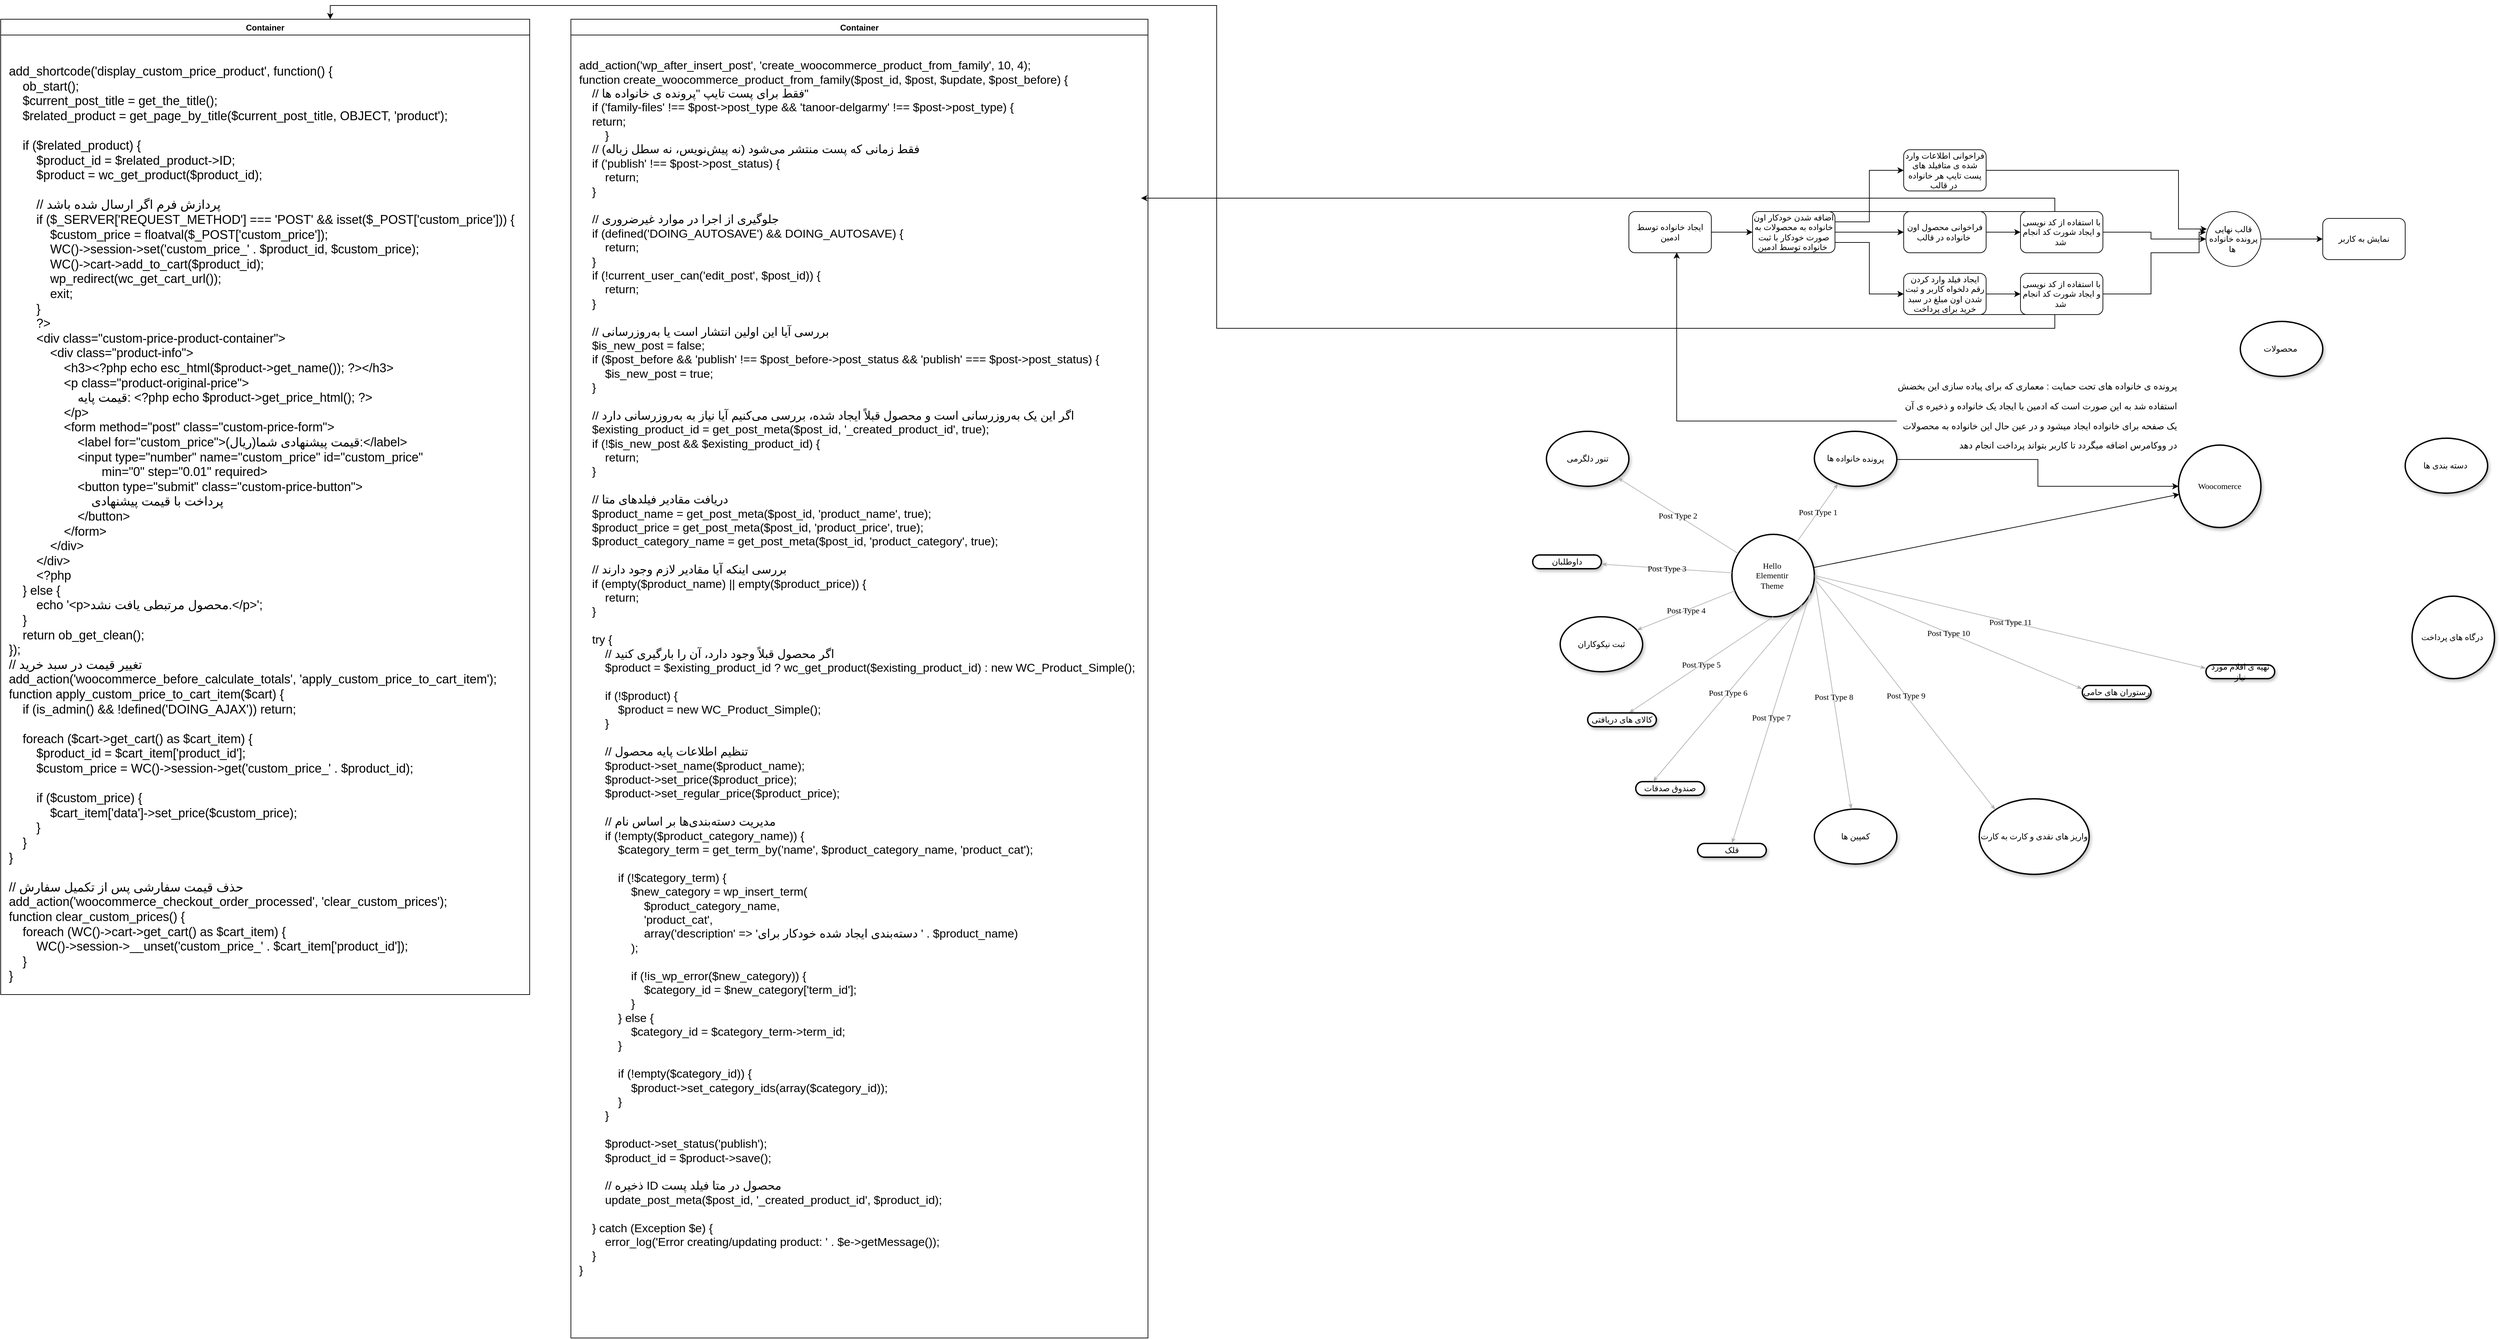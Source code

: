 <mxfile version="26.2.13">
  <diagram name="Page-1" id="ad52d381-51e7-2e0d-a935-2d0ddd2fd229">
    <mxGraphModel dx="6057" dy="2269" grid="1" gridSize="10" guides="1" tooltips="1" connect="1" arrows="1" fold="1" page="1" pageScale="1" pageWidth="2000" pageHeight="3000" background="none" math="0" shadow="0">
      <root>
        <mxCell id="0" />
        <mxCell id="1" parent="0" />
        <mxCell id="2c924340bb9dbf6c-2" value="تنور دلگرمی" style="ellipse;whiteSpace=wrap;html=1;rounded=1;shadow=1;comic=0;labelBackgroundColor=none;strokeWidth=2;fontFamily=Verdana;fontSize=12;align=center;" parent="1" vertex="1">
          <mxGeometry x="300" y="770" width="120" height="80" as="geometry" />
        </mxCell>
        <mxCell id="ElqqVzK_Yuj_ti55asgk-25" style="edgeStyle=orthogonalEdgeStyle;rounded=0;orthogonalLoop=1;jettySize=auto;html=1;exitX=1;exitY=0.5;exitDx=0;exitDy=0;entryX=0;entryY=0.5;entryDx=0;entryDy=0;" edge="1" parent="1" source="2c924340bb9dbf6c-3" target="ElqqVzK_Yuj_ti55asgk-7">
          <mxGeometry relative="1" as="geometry" />
        </mxCell>
        <mxCell id="2c924340bb9dbf6c-3" value="&lt;span&gt;پرونده خانواده ها&lt;/span&gt;" style="ellipse;whiteSpace=wrap;html=1;rounded=1;shadow=1;comic=0;labelBackgroundColor=none;strokeWidth=2;fontFamily=Verdana;fontSize=12;align=center;rotation=1;" parent="1" vertex="1">
          <mxGeometry x="690" y="770" width="120" height="80" as="geometry" />
        </mxCell>
        <mxCell id="2c924340bb9dbf6c-4" value="Hello&amp;nbsp;&lt;div&gt;Elementir&amp;nbsp;&lt;/div&gt;&lt;div&gt;Theme&amp;nbsp;&lt;/div&gt;" style="ellipse;whiteSpace=wrap;html=1;rounded=1;shadow=1;comic=0;labelBackgroundColor=none;strokeWidth=2;fontFamily=Verdana;fontSize=12;align=center;" parent="1" vertex="1">
          <mxGeometry x="570" y="920" width="120" height="120" as="geometry" />
        </mxCell>
        <mxCell id="2c924340bb9dbf6c-5" value="&lt;span&gt;ثبت نیکوکاران&lt;/span&gt;" style="ellipse;whiteSpace=wrap;html=1;rounded=1;shadow=1;comic=0;labelBackgroundColor=none;strokeWidth=2;fontFamily=Verdana;fontSize=12;align=center;" parent="1" vertex="1">
          <mxGeometry x="320" y="1040" width="120" height="80" as="geometry" />
        </mxCell>
        <mxCell id="2c924340bb9dbf6c-31" value="Post Type 2" style="edgeStyle=none;rounded=1;html=1;labelBackgroundColor=none;startArrow=none;startFill=0;startSize=5;endArrow=classicThin;endFill=1;endSize=5;jettySize=auto;orthogonalLoop=1;strokeColor=#B3B3B3;strokeWidth=1;fontFamily=Verdana;fontSize=12" parent="1" source="2c924340bb9dbf6c-4" target="2c924340bb9dbf6c-2" edge="1">
          <mxGeometry relative="1" as="geometry" />
        </mxCell>
        <mxCell id="2c924340bb9dbf6c-32" value="Post Type 1" style="edgeStyle=none;rounded=1;html=1;labelBackgroundColor=none;startArrow=none;startFill=0;startSize=5;endArrow=classicThin;endFill=1;endSize=5;jettySize=auto;orthogonalLoop=1;strokeColor=#B3B3B3;strokeWidth=1;fontFamily=Verdana;fontSize=12" parent="1" source="2c924340bb9dbf6c-4" target="2c924340bb9dbf6c-3" edge="1">
          <mxGeometry x="0.002" relative="1" as="geometry">
            <mxPoint as="offset" />
          </mxGeometry>
        </mxCell>
        <mxCell id="2c924340bb9dbf6c-33" value="Post Type 4" style="edgeStyle=none;rounded=1;html=1;labelBackgroundColor=none;startArrow=none;startFill=0;startSize=5;endArrow=classicThin;endFill=1;endSize=5;jettySize=auto;orthogonalLoop=1;strokeColor=#B3B3B3;strokeWidth=1;fontFamily=Verdana;fontSize=12" parent="1" source="2c924340bb9dbf6c-4" target="2c924340bb9dbf6c-5" edge="1">
          <mxGeometry relative="1" as="geometry" />
        </mxCell>
        <mxCell id="2c924340bb9dbf6c-60" value="&lt;span&gt;داوطلبان&lt;/span&gt;" style="whiteSpace=wrap;html=1;rounded=1;shadow=1;comic=0;labelBackgroundColor=none;strokeWidth=2;fontFamily=Verdana;fontSize=12;align=center;arcSize=50;" parent="1" vertex="1">
          <mxGeometry x="280" y="950" width="100" height="20" as="geometry" />
        </mxCell>
        <mxCell id="2c924340bb9dbf6c-76" value="Post Type 3" style="edgeStyle=none;rounded=1;html=1;labelBackgroundColor=none;startArrow=none;startFill=0;startSize=5;endArrow=classicThin;endFill=1;endSize=5;jettySize=auto;orthogonalLoop=1;strokeColor=#B3B3B3;strokeWidth=1;fontFamily=Verdana;fontSize=12" parent="1" source="2c924340bb9dbf6c-4" target="2c924340bb9dbf6c-60" edge="1">
          <mxGeometry relative="1" as="geometry" />
        </mxCell>
        <mxCell id="ElqqVzK_Yuj_ti55asgk-1" value="Post Type 5" style="edgeStyle=none;rounded=1;html=1;labelBackgroundColor=none;startArrow=none;startFill=0;startSize=5;endArrow=classicThin;endFill=1;endSize=5;jettySize=auto;orthogonalLoop=1;strokeColor=#B3B3B3;strokeWidth=1;fontFamily=Verdana;fontSize=12;exitX=0.5;exitY=1;exitDx=0;exitDy=0;entryX=0.6;entryY=0;entryDx=0;entryDy=0;entryPerimeter=0;" edge="1" parent="1" source="2c924340bb9dbf6c-4" target="ElqqVzK_Yuj_ti55asgk-2">
          <mxGeometry relative="1" as="geometry">
            <mxPoint x="825" y="990" as="sourcePoint" />
            <mxPoint x="860" y="1030" as="targetPoint" />
          </mxGeometry>
        </mxCell>
        <mxCell id="ElqqVzK_Yuj_ti55asgk-2" value="&lt;span&gt;کالای های دریافتی&lt;/span&gt;" style="whiteSpace=wrap;html=1;rounded=1;shadow=1;comic=0;labelBackgroundColor=none;strokeWidth=2;fontFamily=Verdana;fontSize=12;align=center;arcSize=50;" vertex="1" parent="1">
          <mxGeometry x="360" y="1180" width="100" height="20" as="geometry" />
        </mxCell>
        <mxCell id="ElqqVzK_Yuj_ti55asgk-4" value="&lt;span&gt;صندوق صدقات&lt;/span&gt;" style="whiteSpace=wrap;html=1;rounded=1;shadow=1;comic=0;labelBackgroundColor=none;strokeWidth=2;fontFamily=Verdana;fontSize=12;align=center;arcSize=50;" vertex="1" parent="1">
          <mxGeometry x="430" y="1280" width="100" height="20" as="geometry" />
        </mxCell>
        <mxCell id="ElqqVzK_Yuj_ti55asgk-5" value="Post Type 6" style="edgeStyle=none;rounded=1;html=1;labelBackgroundColor=none;startArrow=none;startFill=0;startSize=5;endArrow=classicThin;endFill=1;endSize=5;jettySize=auto;orthogonalLoop=1;strokeColor=#B3B3B3;strokeWidth=1;fontFamily=Verdana;fontSize=12;exitX=1;exitY=1;exitDx=0;exitDy=0;entryX=0.25;entryY=0;entryDx=0;entryDy=0;" edge="1" parent="1" source="2c924340bb9dbf6c-4" target="ElqqVzK_Yuj_ti55asgk-4">
          <mxGeometry relative="1" as="geometry">
            <mxPoint x="640" y="1050" as="sourcePoint" />
            <mxPoint x="670" y="1140" as="targetPoint" />
          </mxGeometry>
        </mxCell>
        <mxCell id="ElqqVzK_Yuj_ti55asgk-7" value="Woocomerce" style="ellipse;whiteSpace=wrap;html=1;rounded=1;shadow=1;comic=0;labelBackgroundColor=none;strokeWidth=2;fontFamily=Verdana;fontSize=12;align=center;" vertex="1" parent="1">
          <mxGeometry x="1220" y="790" width="120" height="120" as="geometry" />
        </mxCell>
        <mxCell id="ElqqVzK_Yuj_ti55asgk-8" value="محصولات&amp;nbsp;" style="ellipse;whiteSpace=wrap;html=1;rounded=1;shadow=1;comic=0;labelBackgroundColor=none;strokeWidth=2;fontFamily=Verdana;fontSize=12;align=center;" vertex="1" parent="1">
          <mxGeometry x="1310" y="610" width="120" height="80" as="geometry" />
        </mxCell>
        <mxCell id="ElqqVzK_Yuj_ti55asgk-9" value="دسته بندی ها&amp;nbsp;" style="ellipse;whiteSpace=wrap;html=1;rounded=1;shadow=1;comic=0;labelBackgroundColor=none;strokeWidth=2;fontFamily=Verdana;fontSize=12;align=center;" vertex="1" parent="1">
          <mxGeometry x="1550" y="780" width="120" height="80" as="geometry" />
        </mxCell>
        <mxCell id="ElqqVzK_Yuj_ti55asgk-10" value="" style="endArrow=classic;html=1;rounded=0;" edge="1" parent="1" source="2c924340bb9dbf6c-4" target="ElqqVzK_Yuj_ti55asgk-7">
          <mxGeometry width="50" height="50" relative="1" as="geometry">
            <mxPoint x="770" y="1030" as="sourcePoint" />
            <mxPoint x="820" y="980" as="targetPoint" />
          </mxGeometry>
        </mxCell>
        <mxCell id="ElqqVzK_Yuj_ti55asgk-11" value="درگاه های پرداخت&amp;nbsp;" style="ellipse;whiteSpace=wrap;html=1;rounded=1;shadow=1;comic=0;labelBackgroundColor=none;strokeWidth=2;fontFamily=Verdana;fontSize=12;align=center;" vertex="1" parent="1">
          <mxGeometry x="1560" y="1010" width="120" height="120" as="geometry" />
        </mxCell>
        <mxCell id="ElqqVzK_Yuj_ti55asgk-12" value="&lt;span&gt;قلک&lt;/span&gt;" style="whiteSpace=wrap;html=1;rounded=1;shadow=1;comic=0;labelBackgroundColor=none;strokeWidth=2;fontFamily=Verdana;fontSize=12;align=center;arcSize=50;" vertex="1" parent="1">
          <mxGeometry x="520" y="1370" width="100" height="20" as="geometry" />
        </mxCell>
        <mxCell id="ElqqVzK_Yuj_ti55asgk-13" value="Post Type 7" style="edgeStyle=none;rounded=1;html=1;labelBackgroundColor=none;startArrow=none;startFill=0;startSize=5;endArrow=classicThin;endFill=1;endSize=5;jettySize=auto;orthogonalLoop=1;strokeColor=#B3B3B3;strokeWidth=1;fontFamily=Verdana;fontSize=12;exitX=0.95;exitY=0.708;exitDx=0;exitDy=0;entryX=0.5;entryY=0;entryDx=0;entryDy=0;exitPerimeter=0;" edge="1" parent="1" source="2c924340bb9dbf6c-4" target="ElqqVzK_Yuj_ti55asgk-12">
          <mxGeometry relative="1" as="geometry">
            <mxPoint x="682" y="1032" as="sourcePoint" />
            <mxPoint x="655" y="1220" as="targetPoint" />
          </mxGeometry>
        </mxCell>
        <mxCell id="ElqqVzK_Yuj_ti55asgk-14" value="&lt;span&gt;کمپین ها&lt;/span&gt;" style="ellipse;whiteSpace=wrap;html=1;rounded=1;shadow=1;comic=0;labelBackgroundColor=none;strokeWidth=2;fontFamily=Verdana;fontSize=12;align=center;" vertex="1" parent="1">
          <mxGeometry x="690" y="1320" width="120" height="80" as="geometry" />
        </mxCell>
        <mxCell id="ElqqVzK_Yuj_ti55asgk-15" value="Post Type 8" style="edgeStyle=none;rounded=1;html=1;labelBackgroundColor=none;startArrow=none;startFill=0;startSize=5;endArrow=classicThin;endFill=1;endSize=5;jettySize=auto;orthogonalLoop=1;strokeColor=#B3B3B3;strokeWidth=1;fontFamily=Verdana;fontSize=12;exitX=1.017;exitY=0.625;exitDx=0;exitDy=0;exitPerimeter=0;" edge="1" parent="1" source="2c924340bb9dbf6c-4" target="ElqqVzK_Yuj_ti55asgk-14">
          <mxGeometry relative="1" as="geometry">
            <mxPoint x="694" y="1015" as="sourcePoint" />
            <mxPoint x="760" y="1215" as="targetPoint" />
          </mxGeometry>
        </mxCell>
        <mxCell id="ElqqVzK_Yuj_ti55asgk-16" value="&lt;span&gt;واریز های نقدی و کارت به کارت&lt;/span&gt;" style="ellipse;whiteSpace=wrap;html=1;rounded=1;shadow=1;comic=0;labelBackgroundColor=none;strokeWidth=2;fontFamily=Verdana;fontSize=12;align=center;" vertex="1" parent="1">
          <mxGeometry x="930" y="1305" width="160" height="110" as="geometry" />
        </mxCell>
        <mxCell id="ElqqVzK_Yuj_ti55asgk-17" value="Post Type 9" style="edgeStyle=none;rounded=1;html=1;labelBackgroundColor=none;startArrow=none;startFill=0;startSize=5;endArrow=classicThin;endFill=1;endSize=5;jettySize=auto;orthogonalLoop=1;strokeColor=#B3B3B3;strokeWidth=1;fontFamily=Verdana;fontSize=12;exitX=1.026;exitY=0.57;exitDx=0;exitDy=0;entryX=0;entryY=0;entryDx=0;entryDy=0;exitPerimeter=0;" edge="1" parent="1" source="2c924340bb9dbf6c-4" target="ElqqVzK_Yuj_ti55asgk-16">
          <mxGeometry relative="1" as="geometry">
            <mxPoint x="702" y="1005" as="sourcePoint" />
            <mxPoint x="933" y="1189" as="targetPoint" />
          </mxGeometry>
        </mxCell>
        <mxCell id="ElqqVzK_Yuj_ti55asgk-18" value="&lt;span&gt;رستوران های حامی&lt;/span&gt;" style="whiteSpace=wrap;html=1;rounded=1;shadow=1;comic=0;labelBackgroundColor=none;strokeWidth=2;fontFamily=Verdana;fontSize=12;align=center;arcSize=50;" vertex="1" parent="1">
          <mxGeometry x="1080" y="1140" width="100" height="20" as="geometry" />
        </mxCell>
        <mxCell id="ElqqVzK_Yuj_ti55asgk-22" value="Post Type 10" style="edgeStyle=none;rounded=1;html=1;labelBackgroundColor=none;startArrow=none;startFill=0;startSize=5;endArrow=classicThin;endFill=1;endSize=5;jettySize=auto;orthogonalLoop=1;strokeColor=#B3B3B3;strokeWidth=1;fontFamily=Verdana;fontSize=12;exitX=1.026;exitY=0.57;exitDx=0;exitDy=0;entryX=0;entryY=0.25;entryDx=0;entryDy=0;exitPerimeter=0;" edge="1" parent="1" target="ElqqVzK_Yuj_ti55asgk-18">
          <mxGeometry relative="1" as="geometry">
            <mxPoint x="690" y="982" as="sourcePoint" />
            <mxPoint x="1000" y="1280" as="targetPoint" />
          </mxGeometry>
        </mxCell>
        <mxCell id="ElqqVzK_Yuj_ti55asgk-23" value="&lt;span&gt;تهیه ی اقلام مورد نیاز&lt;/span&gt;" style="whiteSpace=wrap;html=1;rounded=1;shadow=1;comic=0;labelBackgroundColor=none;strokeWidth=2;fontFamily=Verdana;fontSize=12;align=center;arcSize=50;" vertex="1" parent="1">
          <mxGeometry x="1260" y="1110" width="100" height="20" as="geometry" />
        </mxCell>
        <mxCell id="ElqqVzK_Yuj_ti55asgk-24" value="Post Type 11" style="edgeStyle=none;rounded=1;html=1;labelBackgroundColor=none;startArrow=none;startFill=0;startSize=5;endArrow=classicThin;endFill=1;endSize=5;jettySize=auto;orthogonalLoop=1;strokeColor=#B3B3B3;strokeWidth=1;fontFamily=Verdana;fontSize=12;entryX=0;entryY=0.25;entryDx=0;entryDy=0;" edge="1" parent="1" target="ElqqVzK_Yuj_ti55asgk-23">
          <mxGeometry relative="1" as="geometry">
            <mxPoint x="690" y="980" as="sourcePoint" />
            <mxPoint x="1090" y="1155" as="targetPoint" />
          </mxGeometry>
        </mxCell>
        <mxCell id="ElqqVzK_Yuj_ti55asgk-26" value="&lt;h1 style=&quot;margin-top: 0px;&quot;&gt;&lt;span style=&quot;background-color: transparent; color: light-dark(rgb(0, 0, 0), rgb(255, 255, 255)); font-weight: normal;&quot;&gt;&lt;font style=&quot;font-size: 13px;&quot;&gt;پرونده ی خانواده های تحت حمایت :&amp;nbsp;&lt;/font&gt;&lt;/span&gt;&lt;span style=&quot;font-size: 13px; background-color: transparent; color: light-dark(rgb(0, 0, 0), rgb(255, 255, 255)); font-weight: normal;&quot;&gt;معماری که برای پیاده سازی این بخضش استفاده شد به این صورت است که ادمین با ایجاد یک خانواده و ذخیره ی آن یک صفحه برای خانواده ایجاد میشود و در عین حال این خانواده به محصولات در ووکامرس اضافه میگردد تا کاربر بتواند پرداخت انجام دهد&lt;/span&gt;&lt;/h1&gt;" style="text;html=1;whiteSpace=wrap;overflow=hidden;rounded=0;align=right;" vertex="1" parent="1">
          <mxGeometry x="810" y="680" width="410" height="150" as="geometry" />
        </mxCell>
        <mxCell id="ElqqVzK_Yuj_ti55asgk-32" style="edgeStyle=orthogonalEdgeStyle;rounded=0;orthogonalLoop=1;jettySize=auto;html=1;exitX=1;exitY=0.5;exitDx=0;exitDy=0;entryX=0;entryY=0.5;entryDx=0;entryDy=0;" edge="1" parent="1" source="ElqqVzK_Yuj_ti55asgk-27" target="ElqqVzK_Yuj_ti55asgk-28">
          <mxGeometry relative="1" as="geometry" />
        </mxCell>
        <mxCell id="ElqqVzK_Yuj_ti55asgk-27" value="ایجاد خانواده توسط ادمین" style="rounded=1;whiteSpace=wrap;html=1;" vertex="1" parent="1">
          <mxGeometry x="420" y="450" width="120" height="60" as="geometry" />
        </mxCell>
        <mxCell id="ElqqVzK_Yuj_ti55asgk-34" style="edgeStyle=orthogonalEdgeStyle;rounded=0;orthogonalLoop=1;jettySize=auto;html=1;exitX=1;exitY=0.75;exitDx=0;exitDy=0;entryX=0;entryY=0.5;entryDx=0;entryDy=0;" edge="1" parent="1" source="ElqqVzK_Yuj_ti55asgk-28" target="ElqqVzK_Yuj_ti55asgk-31">
          <mxGeometry relative="1" as="geometry" />
        </mxCell>
        <mxCell id="ElqqVzK_Yuj_ti55asgk-35" style="edgeStyle=orthogonalEdgeStyle;rounded=0;orthogonalLoop=1;jettySize=auto;html=1;exitX=1;exitY=0.25;exitDx=0;exitDy=0;entryX=0;entryY=0.5;entryDx=0;entryDy=0;" edge="1" parent="1" source="ElqqVzK_Yuj_ti55asgk-28" target="ElqqVzK_Yuj_ti55asgk-29">
          <mxGeometry relative="1" as="geometry" />
        </mxCell>
        <mxCell id="ElqqVzK_Yuj_ti55asgk-36" style="edgeStyle=orthogonalEdgeStyle;rounded=0;orthogonalLoop=1;jettySize=auto;html=1;exitX=1;exitY=0.5;exitDx=0;exitDy=0;entryX=0;entryY=0.5;entryDx=0;entryDy=0;" edge="1" parent="1" source="ElqqVzK_Yuj_ti55asgk-28" target="ElqqVzK_Yuj_ti55asgk-30">
          <mxGeometry relative="1" as="geometry" />
        </mxCell>
        <mxCell id="ElqqVzK_Yuj_ti55asgk-28" value="اضافه شدن خودکار اون خانواده به محصولات به صورت خودکار با ثبت خانواده توسط ادمین&amp;nbsp;" style="rounded=1;whiteSpace=wrap;html=1;" vertex="1" parent="1">
          <mxGeometry x="600" y="450" width="120" height="60" as="geometry" />
        </mxCell>
        <mxCell id="ElqqVzK_Yuj_ti55asgk-29" value="فراخوانی اطلاعات وارد شده ی متافیلد های پست تایپ هر خانواده در قالب&amp;nbsp;" style="rounded=1;whiteSpace=wrap;html=1;" vertex="1" parent="1">
          <mxGeometry x="820" y="360" width="120" height="60" as="geometry" />
        </mxCell>
        <mxCell id="ElqqVzK_Yuj_ti55asgk-38" style="edgeStyle=orthogonalEdgeStyle;rounded=0;orthogonalLoop=1;jettySize=auto;html=1;exitX=1;exitY=0.5;exitDx=0;exitDy=0;" edge="1" parent="1" source="ElqqVzK_Yuj_ti55asgk-30" target="ElqqVzK_Yuj_ti55asgk-37">
          <mxGeometry relative="1" as="geometry" />
        </mxCell>
        <mxCell id="ElqqVzK_Yuj_ti55asgk-30" value="فراخوانی محصول اون خانواده در قالب&amp;nbsp;" style="rounded=1;whiteSpace=wrap;html=1;" vertex="1" parent="1">
          <mxGeometry x="820" y="450" width="120" height="60" as="geometry" />
        </mxCell>
        <mxCell id="ElqqVzK_Yuj_ti55asgk-40" style="edgeStyle=orthogonalEdgeStyle;rounded=0;orthogonalLoop=1;jettySize=auto;html=1;exitX=1;exitY=0.5;exitDx=0;exitDy=0;entryX=0;entryY=0.5;entryDx=0;entryDy=0;" edge="1" parent="1" source="ElqqVzK_Yuj_ti55asgk-31" target="ElqqVzK_Yuj_ti55asgk-39">
          <mxGeometry relative="1" as="geometry" />
        </mxCell>
        <mxCell id="ElqqVzK_Yuj_ti55asgk-31" value="ایجاد فیلد وارد کردن رقم دلخواه کاربر و ثبت شدن اون مبلغ در سبد خرید برای پرداخت" style="rounded=1;whiteSpace=wrap;html=1;" vertex="1" parent="1">
          <mxGeometry x="820" y="540" width="120" height="60" as="geometry" />
        </mxCell>
        <mxCell id="ElqqVzK_Yuj_ti55asgk-37" value="با استفاده از کد نویسی و ایجاد شورت کد انجام شد&amp;nbsp;" style="rounded=1;whiteSpace=wrap;html=1;" vertex="1" parent="1">
          <mxGeometry x="990" y="450" width="120" height="60" as="geometry" />
        </mxCell>
        <mxCell id="ElqqVzK_Yuj_ti55asgk-44" style="edgeStyle=orthogonalEdgeStyle;rounded=0;orthogonalLoop=1;jettySize=auto;html=1;exitX=1;exitY=0.5;exitDx=0;exitDy=0;entryX=0;entryY=0.5;entryDx=0;entryDy=0;" edge="1" parent="1" source="ElqqVzK_Yuj_ti55asgk-39" target="ElqqVzK_Yuj_ti55asgk-41">
          <mxGeometry relative="1" as="geometry">
            <Array as="points">
              <mxPoint x="1180" y="570" />
              <mxPoint x="1180" y="510" />
              <mxPoint x="1250" y="510" />
              <mxPoint x="1250" y="490" />
            </Array>
          </mxGeometry>
        </mxCell>
        <mxCell id="ElqqVzK_Yuj_ti55asgk-39" value="با استفاده از کد نویسی و ایجاد شورت کد انجام شد&amp;nbsp;" style="rounded=1;whiteSpace=wrap;html=1;" vertex="1" parent="1">
          <mxGeometry x="990" y="540" width="120" height="60" as="geometry" />
        </mxCell>
        <mxCell id="ElqqVzK_Yuj_ti55asgk-46" style="edgeStyle=orthogonalEdgeStyle;rounded=0;orthogonalLoop=1;jettySize=auto;html=1;exitX=1;exitY=0.5;exitDx=0;exitDy=0;entryX=0;entryY=0.5;entryDx=0;entryDy=0;" edge="1" parent="1" source="ElqqVzK_Yuj_ti55asgk-41" target="ElqqVzK_Yuj_ti55asgk-42">
          <mxGeometry relative="1" as="geometry" />
        </mxCell>
        <mxCell id="ElqqVzK_Yuj_ti55asgk-41" value="قالب نهایی پرونده خانواده ها&amp;nbsp;" style="ellipse;whiteSpace=wrap;html=1;aspect=fixed;" vertex="1" parent="1">
          <mxGeometry x="1260" y="450" width="80" height="80" as="geometry" />
        </mxCell>
        <mxCell id="ElqqVzK_Yuj_ti55asgk-42" value="نمایش به کاربر" style="rounded=1;whiteSpace=wrap;html=1;" vertex="1" parent="1">
          <mxGeometry x="1430" y="460" width="120" height="60" as="geometry" />
        </mxCell>
        <mxCell id="ElqqVzK_Yuj_ti55asgk-43" style="edgeStyle=orthogonalEdgeStyle;rounded=0;orthogonalLoop=1;jettySize=auto;html=1;exitX=1;exitY=0.5;exitDx=0;exitDy=0;entryX=0;entryY=0.376;entryDx=0;entryDy=0;entryPerimeter=0;" edge="1" parent="1" source="ElqqVzK_Yuj_ti55asgk-37" target="ElqqVzK_Yuj_ti55asgk-41">
          <mxGeometry relative="1" as="geometry">
            <Array as="points">
              <mxPoint x="1180" y="480" />
              <mxPoint x="1180" y="490" />
              <mxPoint x="1250" y="490" />
            </Array>
          </mxGeometry>
        </mxCell>
        <mxCell id="ElqqVzK_Yuj_ti55asgk-45" style="edgeStyle=orthogonalEdgeStyle;rounded=0;orthogonalLoop=1;jettySize=auto;html=1;exitX=1;exitY=0.5;exitDx=0;exitDy=0;entryX=0.017;entryY=0.318;entryDx=0;entryDy=0;entryPerimeter=0;" edge="1" parent="1" source="ElqqVzK_Yuj_ti55asgk-29" target="ElqqVzK_Yuj_ti55asgk-41">
          <mxGeometry relative="1" as="geometry">
            <Array as="points">
              <mxPoint x="1220" y="390" />
              <mxPoint x="1220" y="475" />
            </Array>
          </mxGeometry>
        </mxCell>
        <mxCell id="ElqqVzK_Yuj_ti55asgk-47" style="edgeStyle=orthogonalEdgeStyle;rounded=0;orthogonalLoop=1;jettySize=auto;html=1;exitX=0;exitY=0.5;exitDx=0;exitDy=0;entryX=0.58;entryY=0.992;entryDx=0;entryDy=0;entryPerimeter=0;" edge="1" parent="1" source="ElqqVzK_Yuj_ti55asgk-26" target="ElqqVzK_Yuj_ti55asgk-27">
          <mxGeometry relative="1" as="geometry" />
        </mxCell>
        <mxCell id="ElqqVzK_Yuj_ti55asgk-48" value="Container" style="swimlane;" vertex="1" parent="1">
          <mxGeometry x="-1950" y="170" width="770" height="1420" as="geometry" />
        </mxCell>
        <mxCell id="ElqqVzK_Yuj_ti55asgk-49" value="&lt;div&gt;add_shortcode(&#39;display_custom_price_product&#39;, function() {&lt;/div&gt;&lt;div&gt;&amp;nbsp; &amp;nbsp; ob_start();&lt;/div&gt;&lt;div&gt;&amp;nbsp; &amp;nbsp; $current_post_title = get_the_title();&lt;/div&gt;&lt;div&gt;&amp;nbsp; &amp;nbsp; $related_product = get_page_by_title($current_post_title, OBJECT, &#39;product&#39;);&lt;/div&gt;&lt;div&gt;&lt;br&gt;&lt;/div&gt;&lt;div&gt;&amp;nbsp; &amp;nbsp; if ($related_product) {&lt;/div&gt;&lt;div&gt;&amp;nbsp; &amp;nbsp; &amp;nbsp; &amp;nbsp; $product_id = $related_product-&amp;gt;ID;&lt;/div&gt;&lt;div&gt;&amp;nbsp; &amp;nbsp; &amp;nbsp; &amp;nbsp; $product = wc_get_product($product_id);&lt;/div&gt;&lt;div&gt;&amp;nbsp; &amp;nbsp; &amp;nbsp; &amp;nbsp;&amp;nbsp;&lt;/div&gt;&lt;div&gt;&amp;nbsp; &amp;nbsp; &amp;nbsp; &amp;nbsp; // پردازش فرم اگر ارسال شده باشد&lt;/div&gt;&lt;div&gt;&amp;nbsp; &amp;nbsp; &amp;nbsp; &amp;nbsp; if ($_SERVER[&#39;REQUEST_METHOD&#39;] === &#39;POST&#39; &amp;amp;&amp;amp; isset($_POST[&#39;custom_price&#39;])) {&lt;/div&gt;&lt;div&gt;&amp;nbsp; &amp;nbsp; &amp;nbsp; &amp;nbsp; &amp;nbsp; &amp;nbsp; $custom_price = floatval($_POST[&#39;custom_price&#39;]);&lt;/div&gt;&lt;div&gt;&amp;nbsp; &amp;nbsp; &amp;nbsp; &amp;nbsp; &amp;nbsp; &amp;nbsp; WC()-&amp;gt;session-&amp;gt;set(&#39;custom_price_&#39; . $product_id, $custom_price);&lt;/div&gt;&lt;div&gt;&amp;nbsp; &amp;nbsp; &amp;nbsp; &amp;nbsp; &amp;nbsp; &amp;nbsp; WC()-&amp;gt;cart-&amp;gt;add_to_cart($product_id);&lt;/div&gt;&lt;div&gt;&amp;nbsp; &amp;nbsp; &amp;nbsp; &amp;nbsp; &amp;nbsp; &amp;nbsp; wp_redirect(wc_get_cart_url());&lt;/div&gt;&lt;div&gt;&amp;nbsp; &amp;nbsp; &amp;nbsp; &amp;nbsp; &amp;nbsp; &amp;nbsp; exit;&lt;/div&gt;&lt;div&gt;&amp;nbsp; &amp;nbsp; &amp;nbsp; &amp;nbsp; }&lt;/div&gt;&lt;div&gt;&amp;nbsp; &amp;nbsp; &amp;nbsp; &amp;nbsp; ?&amp;gt;&lt;/div&gt;&lt;div&gt;&amp;nbsp; &amp;nbsp; &amp;nbsp; &amp;nbsp; &amp;lt;div class=&quot;custom-price-product-container&quot;&amp;gt;&lt;/div&gt;&lt;div&gt;&amp;nbsp; &amp;nbsp; &amp;nbsp; &amp;nbsp; &amp;nbsp; &amp;nbsp; &amp;lt;div class=&quot;product-info&quot;&amp;gt;&lt;/div&gt;&lt;div&gt;&amp;nbsp; &amp;nbsp; &amp;nbsp; &amp;nbsp; &amp;nbsp; &amp;nbsp; &amp;nbsp; &amp;nbsp; &amp;lt;h3&amp;gt;&amp;lt;?php echo esc_html($product-&amp;gt;get_name()); ?&amp;gt;&amp;lt;/h3&amp;gt;&lt;/div&gt;&lt;div&gt;&amp;nbsp; &amp;nbsp; &amp;nbsp; &amp;nbsp; &amp;nbsp; &amp;nbsp; &amp;nbsp; &amp;nbsp; &amp;lt;p class=&quot;product-original-price&quot;&amp;gt;&lt;/div&gt;&lt;div&gt;&amp;nbsp; &amp;nbsp; &amp;nbsp; &amp;nbsp; &amp;nbsp; &amp;nbsp; &amp;nbsp; &amp;nbsp; &amp;nbsp; &amp;nbsp; قیمت پایه: &amp;lt;?php echo $product-&amp;gt;get_price_html(); ?&amp;gt;&lt;/div&gt;&lt;div&gt;&amp;nbsp; &amp;nbsp; &amp;nbsp; &amp;nbsp; &amp;nbsp; &amp;nbsp; &amp;nbsp; &amp;nbsp; &amp;lt;/p&amp;gt;&lt;/div&gt;&lt;div&gt;&amp;nbsp; &amp;nbsp; &amp;nbsp; &amp;nbsp; &amp;nbsp; &amp;nbsp; &amp;nbsp; &amp;nbsp; &amp;lt;form method=&quot;post&quot; class=&quot;custom-price-form&quot;&amp;gt;&lt;/div&gt;&lt;div&gt;&amp;nbsp; &amp;nbsp; &amp;nbsp; &amp;nbsp; &amp;nbsp; &amp;nbsp; &amp;nbsp; &amp;nbsp; &amp;nbsp; &amp;nbsp; &amp;lt;label for=&quot;custom_price&quot;&amp;gt;قیمت پیشنهادی شما(ریال):&amp;lt;/label&amp;gt;&lt;/div&gt;&lt;div&gt;&amp;nbsp; &amp;nbsp; &amp;nbsp; &amp;nbsp; &amp;nbsp; &amp;nbsp; &amp;nbsp; &amp;nbsp; &amp;nbsp; &amp;nbsp; &amp;lt;input type=&quot;number&quot; name=&quot;custom_price&quot; id=&quot;custom_price&quot;&amp;nbsp;&lt;/div&gt;&lt;div&gt;&amp;nbsp; &amp;nbsp; &amp;nbsp; &amp;nbsp; &amp;nbsp; &amp;nbsp; &amp;nbsp; &amp;nbsp; &amp;nbsp; &amp;nbsp; &amp;nbsp; &amp;nbsp; &amp;nbsp; &amp;nbsp;min=&quot;0&quot; step=&quot;0.01&quot; required&amp;gt;&lt;/div&gt;&lt;div&gt;&amp;nbsp; &amp;nbsp; &amp;nbsp; &amp;nbsp; &amp;nbsp; &amp;nbsp; &amp;nbsp; &amp;nbsp; &amp;nbsp; &amp;nbsp; &amp;lt;button type=&quot;submit&quot; class=&quot;custom-price-button&quot;&amp;gt;&lt;/div&gt;&lt;div&gt;&amp;nbsp; &amp;nbsp; &amp;nbsp; &amp;nbsp; &amp;nbsp; &amp;nbsp; &amp;nbsp; &amp;nbsp; &amp;nbsp; &amp;nbsp; &amp;nbsp; &amp;nbsp; پرداخت با قیمت پیشنهادی&lt;/div&gt;&lt;div&gt;&amp;nbsp; &amp;nbsp; &amp;nbsp; &amp;nbsp; &amp;nbsp; &amp;nbsp; &amp;nbsp; &amp;nbsp; &amp;nbsp; &amp;nbsp; &amp;lt;/button&amp;gt;&lt;/div&gt;&lt;div&gt;&amp;nbsp; &amp;nbsp; &amp;nbsp; &amp;nbsp; &amp;nbsp; &amp;nbsp; &amp;nbsp; &amp;nbsp; &amp;lt;/form&amp;gt;&lt;/div&gt;&lt;div&gt;&amp;nbsp; &amp;nbsp; &amp;nbsp; &amp;nbsp; &amp;nbsp; &amp;nbsp; &amp;lt;/div&amp;gt;&lt;/div&gt;&lt;div&gt;&amp;nbsp; &amp;nbsp; &amp;nbsp; &amp;nbsp; &amp;lt;/div&amp;gt;&lt;/div&gt;&lt;div&gt;&amp;nbsp; &amp;nbsp; &amp;nbsp; &amp;nbsp; &amp;lt;?php&lt;/div&gt;&lt;div&gt;&amp;nbsp; &amp;nbsp; } else {&lt;/div&gt;&lt;div&gt;&amp;nbsp; &amp;nbsp; &amp;nbsp; &amp;nbsp; echo &#39;&amp;lt;p&amp;gt;محصول مرتبطی یافت نشد.&amp;lt;/p&amp;gt;&#39;;&lt;/div&gt;&lt;div&gt;&amp;nbsp; &amp;nbsp; }&lt;/div&gt;&lt;div&gt;&amp;nbsp; &amp;nbsp; return ob_get_clean();&lt;/div&gt;&lt;div&gt;});&lt;/div&gt;&lt;div&gt;// تغییر قیمت در سبد خرید&lt;/div&gt;&lt;div&gt;add_action(&#39;woocommerce_before_calculate_totals&#39;, &#39;apply_custom_price_to_cart_item&#39;);&lt;/div&gt;&lt;div&gt;function apply_custom_price_to_cart_item($cart) {&lt;/div&gt;&lt;div&gt;&amp;nbsp; &amp;nbsp; if (is_admin() &amp;amp;&amp;amp; !defined(&#39;DOING_AJAX&#39;)) return;&lt;/div&gt;&lt;div&gt;&lt;br&gt;&lt;/div&gt;&lt;div&gt;&amp;nbsp; &amp;nbsp; foreach ($cart-&amp;gt;get_cart() as $cart_item) {&lt;/div&gt;&lt;div&gt;&amp;nbsp; &amp;nbsp; &amp;nbsp; &amp;nbsp; $product_id = $cart_item[&#39;product_id&#39;];&lt;/div&gt;&lt;div&gt;&amp;nbsp; &amp;nbsp; &amp;nbsp; &amp;nbsp; $custom_price = WC()-&amp;gt;session-&amp;gt;get(&#39;custom_price_&#39; . $product_id);&lt;/div&gt;&lt;div&gt;&amp;nbsp; &amp;nbsp; &amp;nbsp; &amp;nbsp;&amp;nbsp;&lt;/div&gt;&lt;div&gt;&amp;nbsp; &amp;nbsp; &amp;nbsp; &amp;nbsp; if ($custom_price) {&lt;/div&gt;&lt;div&gt;&amp;nbsp; &amp;nbsp; &amp;nbsp; &amp;nbsp; &amp;nbsp; &amp;nbsp; $cart_item[&#39;data&#39;]-&amp;gt;set_price($custom_price);&lt;/div&gt;&lt;div&gt;&amp;nbsp; &amp;nbsp; &amp;nbsp; &amp;nbsp; }&lt;/div&gt;&lt;div&gt;&amp;nbsp; &amp;nbsp; }&lt;/div&gt;&lt;div&gt;}&lt;/div&gt;&lt;div&gt;&lt;br&gt;&lt;/div&gt;&lt;div&gt;// حذف قیمت سفارشی پس از تکمیل سفارش&lt;/div&gt;&lt;div&gt;add_action(&#39;woocommerce_checkout_order_processed&#39;, &#39;clear_custom_prices&#39;);&lt;/div&gt;&lt;div&gt;function clear_custom_prices() {&lt;/div&gt;&lt;div&gt;&amp;nbsp; &amp;nbsp; foreach (WC()-&amp;gt;cart-&amp;gt;get_cart() as $cart_item) {&lt;/div&gt;&lt;div&gt;&amp;nbsp; &amp;nbsp; &amp;nbsp; &amp;nbsp; WC()-&amp;gt;session-&amp;gt;__unset(&#39;custom_price_&#39; . $cart_item[&#39;product_id&#39;]);&lt;/div&gt;&lt;div&gt;&amp;nbsp; &amp;nbsp; }&lt;/div&gt;&lt;div&gt;}&lt;/div&gt;" style="text;html=1;align=left;verticalAlign=middle;resizable=0;points=[];autosize=1;strokeColor=none;fillColor=none;fontSize=18;" vertex="1" parent="ElqqVzK_Yuj_ti55asgk-48">
          <mxGeometry x="10" y="60" width="760" height="1350" as="geometry" />
        </mxCell>
        <mxCell id="ElqqVzK_Yuj_ti55asgk-51" value="Container" style="swimlane;" vertex="1" parent="1">
          <mxGeometry x="-1120" y="170" width="840" height="1920" as="geometry" />
        </mxCell>
        <mxCell id="ElqqVzK_Yuj_ti55asgk-52" value="&lt;div&gt;add_action(&#39;wp_after_insert_post&#39;, &#39;create_woocommerce_product_from_family&#39;, 10, 4);&lt;/div&gt;&lt;div&gt;function create_woocommerce_product_from_family($post_id, $post, $update, $post_before) {&lt;/div&gt;&lt;div&gt;&amp;nbsp; &amp;nbsp; // فقط برای پست تایپ &quot;پرونده ی خانواده ها&quot;&lt;/div&gt;&lt;div&gt;&amp;nbsp; &amp;nbsp; if (&#39;family-files&#39; !== $post-&amp;gt;post_type &amp;amp;&amp;amp; &#39;tanoor-delgarmy&#39; !== $post-&amp;gt;post_type) {&lt;/div&gt;&lt;div&gt;&amp;nbsp; &amp;nbsp; return;&lt;/div&gt;&lt;div&gt;&lt;span style=&quot;white-space-collapse: collapse;&quot;&gt;&lt;span style=&quot;white-space-collapse: preserve;&quot;&gt;&#x9;&lt;/span&gt;}&lt;/span&gt;&lt;/div&gt;&lt;div&gt;&amp;nbsp; &amp;nbsp; // فقط زمانی که پست منتشر می‌شود (نه پیش‌نویس، نه سطل زباله)&lt;/div&gt;&lt;div&gt;&amp;nbsp; &amp;nbsp; if (&#39;publish&#39; !== $post-&amp;gt;post_status) {&lt;/div&gt;&lt;div&gt;&amp;nbsp; &amp;nbsp; &amp;nbsp; &amp;nbsp; return;&lt;/div&gt;&lt;div&gt;&amp;nbsp; &amp;nbsp; }&lt;/div&gt;&lt;div&gt;&lt;br&gt;&lt;/div&gt;&lt;div&gt;&amp;nbsp; &amp;nbsp; // جلوگیری از اجرا در موارد غیرضروری&lt;/div&gt;&lt;div&gt;&amp;nbsp; &amp;nbsp; if (defined(&#39;DOING_AUTOSAVE&#39;) &amp;amp;&amp;amp; DOING_AUTOSAVE) {&lt;/div&gt;&lt;div&gt;&amp;nbsp; &amp;nbsp; &amp;nbsp; &amp;nbsp; return;&lt;/div&gt;&lt;div&gt;&amp;nbsp; &amp;nbsp; }&lt;/div&gt;&lt;div&gt;&amp;nbsp; &amp;nbsp; if (!current_user_can(&#39;edit_post&#39;, $post_id)) {&lt;/div&gt;&lt;div&gt;&amp;nbsp; &amp;nbsp; &amp;nbsp; &amp;nbsp; return;&lt;/div&gt;&lt;div&gt;&amp;nbsp; &amp;nbsp; }&lt;/div&gt;&lt;div&gt;&lt;br&gt;&lt;/div&gt;&lt;div&gt;&amp;nbsp; &amp;nbsp; // بررسی آیا این اولین انتشار است یا به‌روزرسانی&lt;/div&gt;&lt;div&gt;&amp;nbsp; &amp;nbsp; $is_new_post = false;&lt;/div&gt;&lt;div&gt;&amp;nbsp; &amp;nbsp; if ($post_before &amp;amp;&amp;amp; &#39;publish&#39; !== $post_before-&amp;gt;post_status &amp;amp;&amp;amp; &#39;publish&#39; === $post-&amp;gt;post_status) {&lt;/div&gt;&lt;div&gt;&amp;nbsp; &amp;nbsp; &amp;nbsp; &amp;nbsp; $is_new_post = true;&lt;/div&gt;&lt;div&gt;&amp;nbsp; &amp;nbsp; }&lt;/div&gt;&lt;div&gt;&lt;br&gt;&lt;/div&gt;&lt;div&gt;&amp;nbsp; &amp;nbsp; // اگر این یک به‌روزرسانی است و محصول قبلاً ایجاد شده، بررسی می‌کنیم آیا نیاز به به‌روزرسانی دارد&lt;/div&gt;&lt;div&gt;&amp;nbsp; &amp;nbsp; $existing_product_id = get_post_meta($post_id, &#39;_created_product_id&#39;, true);&lt;/div&gt;&lt;div&gt;&amp;nbsp; &amp;nbsp; if (!$is_new_post &amp;amp;&amp;amp; $existing_product_id) {&lt;/div&gt;&lt;div&gt;&amp;nbsp; &amp;nbsp; &amp;nbsp; &amp;nbsp; return;&lt;/div&gt;&lt;div&gt;&amp;nbsp; &amp;nbsp; }&lt;/div&gt;&lt;div&gt;&lt;br&gt;&lt;/div&gt;&lt;div&gt;&amp;nbsp; &amp;nbsp; // دریافت مقادیر فیلدهای متا&lt;/div&gt;&lt;div&gt;&amp;nbsp; &amp;nbsp; $product_name = get_post_meta($post_id, &#39;product_name&#39;, true);&lt;/div&gt;&lt;div&gt;&amp;nbsp; &amp;nbsp; $product_price = get_post_meta($post_id, &#39;product_price&#39;, true);&lt;/div&gt;&lt;div&gt;&amp;nbsp; &amp;nbsp; $product_category_name = get_post_meta($post_id, &#39;product_category&#39;, true);&lt;/div&gt;&lt;div&gt;&lt;br&gt;&lt;/div&gt;&lt;div&gt;&amp;nbsp; &amp;nbsp; // بررسی اینکه آیا مقادیر لازم وجود دارند&lt;/div&gt;&lt;div&gt;&amp;nbsp; &amp;nbsp; if (empty($product_name) || empty($product_price)) {&lt;/div&gt;&lt;div&gt;&amp;nbsp; &amp;nbsp; &amp;nbsp; &amp;nbsp; return;&lt;/div&gt;&lt;div&gt;&amp;nbsp; &amp;nbsp; }&lt;/div&gt;&lt;div&gt;&lt;br&gt;&lt;/div&gt;&lt;div&gt;&amp;nbsp; &amp;nbsp; try {&lt;/div&gt;&lt;div&gt;&amp;nbsp; &amp;nbsp; &amp;nbsp; &amp;nbsp; // اگر محصول قبلاً وجود دارد، آن را بارگیری کنید&lt;/div&gt;&lt;div&gt;&amp;nbsp; &amp;nbsp; &amp;nbsp; &amp;nbsp; $product = $existing_product_id ? wc_get_product($existing_product_id) : new WC_Product_Simple();&lt;/div&gt;&lt;div&gt;&amp;nbsp; &amp;nbsp; &amp;nbsp; &amp;nbsp;&amp;nbsp;&lt;/div&gt;&lt;div&gt;&amp;nbsp; &amp;nbsp; &amp;nbsp; &amp;nbsp; if (!$product) {&lt;/div&gt;&lt;div&gt;&amp;nbsp; &amp;nbsp; &amp;nbsp; &amp;nbsp; &amp;nbsp; &amp;nbsp; $product = new WC_Product_Simple();&lt;/div&gt;&lt;div&gt;&amp;nbsp; &amp;nbsp; &amp;nbsp; &amp;nbsp; }&lt;/div&gt;&lt;div&gt;&lt;br&gt;&lt;/div&gt;&lt;div&gt;&amp;nbsp; &amp;nbsp; &amp;nbsp; &amp;nbsp; // تنظیم اطلاعات پایه محصول&lt;/div&gt;&lt;div&gt;&amp;nbsp; &amp;nbsp; &amp;nbsp; &amp;nbsp; $product-&amp;gt;set_name($product_name);&lt;/div&gt;&lt;div&gt;&amp;nbsp; &amp;nbsp; &amp;nbsp; &amp;nbsp; $product-&amp;gt;set_price($product_price);&lt;/div&gt;&lt;div&gt;&amp;nbsp; &amp;nbsp; &amp;nbsp; &amp;nbsp; $product-&amp;gt;set_regular_price($product_price);&lt;/div&gt;&lt;div&gt;&amp;nbsp; &amp;nbsp; &amp;nbsp; &amp;nbsp;&amp;nbsp;&lt;/div&gt;&lt;div&gt;&amp;nbsp; &amp;nbsp; &amp;nbsp; &amp;nbsp; // مدیریت دسته‌بندی‌ها بر اساس نام&lt;/div&gt;&lt;div&gt;&amp;nbsp; &amp;nbsp; &amp;nbsp; &amp;nbsp; if (!empty($product_category_name)) {&lt;/div&gt;&lt;div&gt;&amp;nbsp; &amp;nbsp; &amp;nbsp; &amp;nbsp; &amp;nbsp; &amp;nbsp; $category_term = get_term_by(&#39;name&#39;, $product_category_name, &#39;product_cat&#39;);&lt;/div&gt;&lt;div&gt;&amp;nbsp; &amp;nbsp; &amp;nbsp; &amp;nbsp; &amp;nbsp; &amp;nbsp;&amp;nbsp;&lt;/div&gt;&lt;div&gt;&amp;nbsp; &amp;nbsp; &amp;nbsp; &amp;nbsp; &amp;nbsp; &amp;nbsp; if (!$category_term) {&lt;/div&gt;&lt;div&gt;&amp;nbsp; &amp;nbsp; &amp;nbsp; &amp;nbsp; &amp;nbsp; &amp;nbsp; &amp;nbsp; &amp;nbsp; $new_category = wp_insert_term(&lt;/div&gt;&lt;div&gt;&amp;nbsp; &amp;nbsp; &amp;nbsp; &amp;nbsp; &amp;nbsp; &amp;nbsp; &amp;nbsp; &amp;nbsp; &amp;nbsp; &amp;nbsp; $product_category_name,&lt;/div&gt;&lt;div&gt;&amp;nbsp; &amp;nbsp; &amp;nbsp; &amp;nbsp; &amp;nbsp; &amp;nbsp; &amp;nbsp; &amp;nbsp; &amp;nbsp; &amp;nbsp; &#39;product_cat&#39;,&lt;/div&gt;&lt;div&gt;&amp;nbsp; &amp;nbsp; &amp;nbsp; &amp;nbsp; &amp;nbsp; &amp;nbsp; &amp;nbsp; &amp;nbsp; &amp;nbsp; &amp;nbsp; array(&#39;description&#39; =&amp;gt; &#39;دسته‌بندی ایجاد شده خودکار برای &#39; . $product_name)&lt;/div&gt;&lt;div&gt;&amp;nbsp; &amp;nbsp; &amp;nbsp; &amp;nbsp; &amp;nbsp; &amp;nbsp; &amp;nbsp; &amp;nbsp; );&lt;/div&gt;&lt;div&gt;&amp;nbsp; &amp;nbsp; &amp;nbsp; &amp;nbsp; &amp;nbsp; &amp;nbsp; &amp;nbsp; &amp;nbsp;&amp;nbsp;&lt;/div&gt;&lt;div&gt;&amp;nbsp; &amp;nbsp; &amp;nbsp; &amp;nbsp; &amp;nbsp; &amp;nbsp; &amp;nbsp; &amp;nbsp; if (!is_wp_error($new_category)) {&lt;/div&gt;&lt;div&gt;&amp;nbsp; &amp;nbsp; &amp;nbsp; &amp;nbsp; &amp;nbsp; &amp;nbsp; &amp;nbsp; &amp;nbsp; &amp;nbsp; &amp;nbsp; $category_id = $new_category[&#39;term_id&#39;];&lt;/div&gt;&lt;div&gt;&amp;nbsp; &amp;nbsp; &amp;nbsp; &amp;nbsp; &amp;nbsp; &amp;nbsp; &amp;nbsp; &amp;nbsp; }&lt;/div&gt;&lt;div&gt;&amp;nbsp; &amp;nbsp; &amp;nbsp; &amp;nbsp; &amp;nbsp; &amp;nbsp; } else {&lt;/div&gt;&lt;div&gt;&amp;nbsp; &amp;nbsp; &amp;nbsp; &amp;nbsp; &amp;nbsp; &amp;nbsp; &amp;nbsp; &amp;nbsp; $category_id = $category_term-&amp;gt;term_id;&lt;/div&gt;&lt;div&gt;&amp;nbsp; &amp;nbsp; &amp;nbsp; &amp;nbsp; &amp;nbsp; &amp;nbsp; }&lt;/div&gt;&lt;div&gt;&amp;nbsp; &amp;nbsp; &amp;nbsp; &amp;nbsp; &amp;nbsp; &amp;nbsp;&amp;nbsp;&lt;/div&gt;&lt;div&gt;&amp;nbsp; &amp;nbsp; &amp;nbsp; &amp;nbsp; &amp;nbsp; &amp;nbsp; if (!empty($category_id)) {&lt;/div&gt;&lt;div&gt;&amp;nbsp; &amp;nbsp; &amp;nbsp; &amp;nbsp; &amp;nbsp; &amp;nbsp; &amp;nbsp; &amp;nbsp; $product-&amp;gt;set_category_ids(array($category_id));&lt;/div&gt;&lt;div&gt;&amp;nbsp; &amp;nbsp; &amp;nbsp; &amp;nbsp; &amp;nbsp; &amp;nbsp; }&lt;/div&gt;&lt;div&gt;&amp;nbsp; &amp;nbsp; &amp;nbsp; &amp;nbsp; }&lt;/div&gt;&lt;div&gt;&amp;nbsp; &amp;nbsp; &amp;nbsp; &amp;nbsp;&amp;nbsp;&lt;/div&gt;&lt;div&gt;&amp;nbsp; &amp;nbsp; &amp;nbsp; &amp;nbsp; $product-&amp;gt;set_status(&#39;publish&#39;);&lt;/div&gt;&lt;div&gt;&amp;nbsp; &amp;nbsp; &amp;nbsp; &amp;nbsp; $product_id = $product-&amp;gt;save();&lt;/div&gt;&lt;div&gt;&lt;br&gt;&lt;/div&gt;&lt;div&gt;&amp;nbsp; &amp;nbsp; &amp;nbsp; &amp;nbsp; // ذخیره ID محصول در متا فیلد پست&lt;/div&gt;&lt;div&gt;&amp;nbsp; &amp;nbsp; &amp;nbsp; &amp;nbsp; update_post_meta($post_id, &#39;_created_product_id&#39;, $product_id);&lt;/div&gt;&lt;div&gt;&lt;br&gt;&lt;/div&gt;&lt;div&gt;&amp;nbsp; &amp;nbsp; } catch (Exception $e) {&lt;/div&gt;&lt;div&gt;&amp;nbsp; &amp;nbsp; &amp;nbsp; &amp;nbsp; error_log(&#39;Error creating/updating product: &#39; . $e-&amp;gt;getMessage());&lt;/div&gt;&lt;div&gt;&amp;nbsp; &amp;nbsp; }&lt;/div&gt;&lt;div&gt;}&lt;/div&gt;&lt;div&gt;&lt;br&gt;&lt;/div&gt;&lt;div&gt;&lt;br&gt;&lt;/div&gt;" style="text;html=1;align=left;verticalAlign=middle;resizable=0;points=[];autosize=1;strokeColor=none;fillColor=none;fontSize=17;" vertex="1" parent="ElqqVzK_Yuj_ti55asgk-51">
          <mxGeometry x="10" y="50" width="830" height="1830" as="geometry" />
        </mxCell>
        <mxCell id="ElqqVzK_Yuj_ti55asgk-53" style="edgeStyle=orthogonalEdgeStyle;rounded=0;orthogonalLoop=1;jettySize=auto;html=1;exitX=0.5;exitY=1;exitDx=0;exitDy=0;entryX=0.623;entryY=0;entryDx=0;entryDy=0;entryPerimeter=0;" edge="1" parent="1" source="ElqqVzK_Yuj_ti55asgk-31" target="ElqqVzK_Yuj_ti55asgk-48">
          <mxGeometry relative="1" as="geometry">
            <Array as="points">
              <mxPoint x="1040" y="600" />
              <mxPoint x="1040" y="620" />
              <mxPoint x="-180" y="620" />
              <mxPoint x="-180" y="150" />
              <mxPoint x="-1470" y="150" />
            </Array>
          </mxGeometry>
        </mxCell>
        <mxCell id="ElqqVzK_Yuj_ti55asgk-54" style="edgeStyle=orthogonalEdgeStyle;rounded=0;orthogonalLoop=1;jettySize=auto;html=1;exitX=0.5;exitY=0;exitDx=0;exitDy=0;entryX=0.988;entryY=0.115;entryDx=0;entryDy=0;entryPerimeter=0;" edge="1" parent="1" source="ElqqVzK_Yuj_ti55asgk-28" target="ElqqVzK_Yuj_ti55asgk-52">
          <mxGeometry relative="1" as="geometry">
            <Array as="points">
              <mxPoint x="1040" y="450" />
              <mxPoint x="1040" y="430" />
            </Array>
          </mxGeometry>
        </mxCell>
      </root>
    </mxGraphModel>
  </diagram>
</mxfile>

